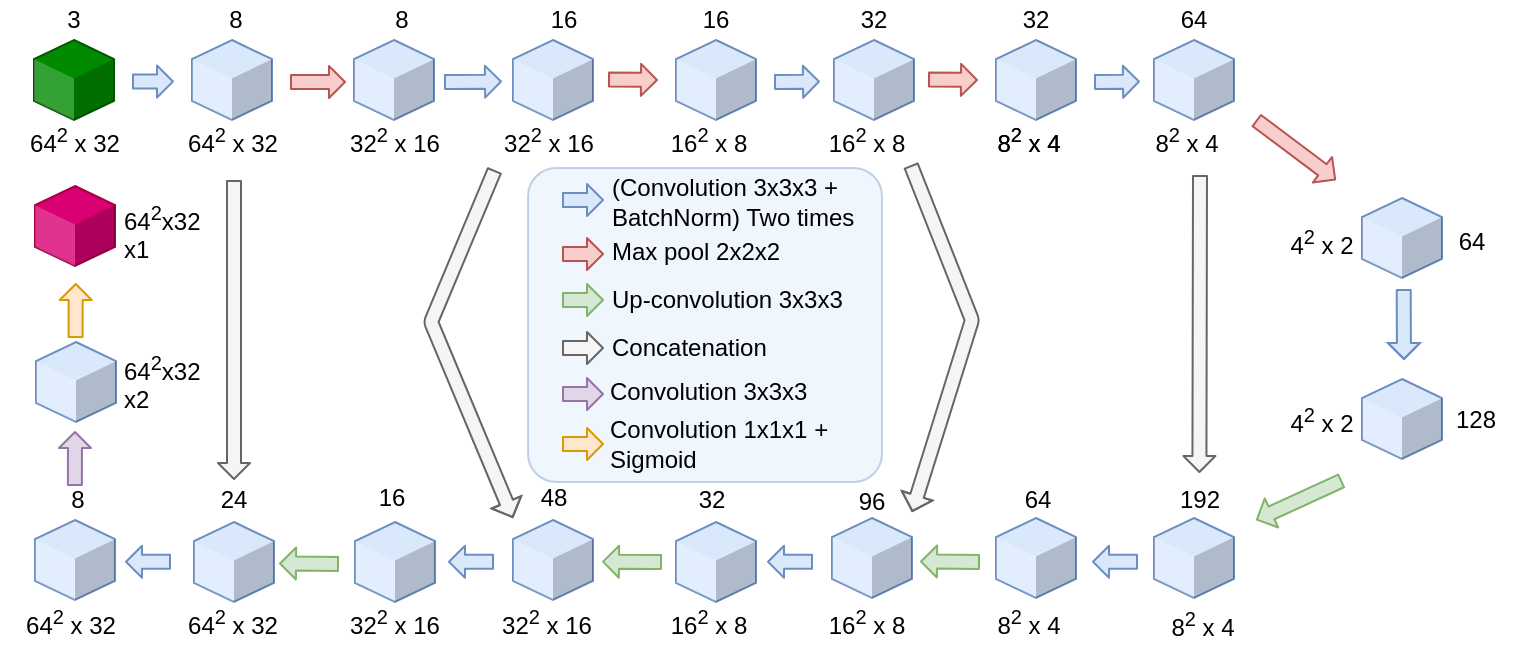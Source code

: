 <mxfile version="13.2.4" type="github">
  <diagram id="uk0_wyE1xXue0yGRrJO2" name="Page-1">
    <mxGraphModel dx="1073" dy="500" grid="1" gridSize="10" guides="1" tooltips="1" connect="1" arrows="1" fold="1" page="1" pageScale="1" pageWidth="850" pageHeight="1100" math="0" shadow="0">
      <root>
        <mxCell id="0" />
        <mxCell id="1" parent="0" />
        <mxCell id="M9ZfS2S1-SAI0km-QN79-102" value="4&lt;sup&gt;2&lt;/sup&gt; x 2" style="text;html=1;strokeColor=none;fillColor=none;align=center;verticalAlign=middle;whiteSpace=wrap;rounded=0;" parent="1" vertex="1">
          <mxGeometry x="664" y="170.5" width="40" height="20" as="geometry" />
        </mxCell>
        <mxCell id="M9ZfS2S1-SAI0km-QN79-103" value="64" style="text;html=1;strokeColor=none;fillColor=none;align=center;verticalAlign=middle;whiteSpace=wrap;rounded=0;" parent="1" vertex="1">
          <mxGeometry x="739" y="170.5" width="40" height="20" as="geometry" />
        </mxCell>
        <mxCell id="M9ZfS2S1-SAI0km-QN79-104" value="128" style="text;html=1;strokeColor=none;fillColor=none;align=center;verticalAlign=middle;whiteSpace=wrap;rounded=0;" parent="1" vertex="1">
          <mxGeometry x="741" y="259.5" width="40" height="20" as="geometry" />
        </mxCell>
        <mxCell id="M9ZfS2S1-SAI0km-QN79-107" value="" style="shape=flexArrow;endArrow=classic;html=1;endWidth=8;endSize=2.335;width=7;fillColor=#dae8fc;strokeColor=#6c8ebf;" parent="1" edge="1">
          <mxGeometry width="50" height="50" relative="1" as="geometry">
            <mxPoint x="89" y="100.75" as="sourcePoint" />
            <mxPoint x="110" y="100.75" as="targetPoint" />
          </mxGeometry>
        </mxCell>
        <mxCell id="M9ZfS2S1-SAI0km-QN79-108" value="" style="shape=flexArrow;endArrow=classic;html=1;endWidth=8;endSize=2.335;width=7;fillColor=#f8cecc;strokeColor=#b85450;" parent="1" edge="1">
          <mxGeometry width="50" height="50" relative="1" as="geometry">
            <mxPoint x="168" y="101" as="sourcePoint" />
            <mxPoint x="196" y="101" as="targetPoint" />
          </mxGeometry>
        </mxCell>
        <mxCell id="M9ZfS2S1-SAI0km-QN79-121" value="" style="shape=flexArrow;endArrow=classic;html=1;endWidth=8;endSize=2.335;width=7;fillColor=#f8cecc;strokeColor=#b85450;" parent="1" edge="1">
          <mxGeometry width="50" height="50" relative="1" as="geometry">
            <mxPoint x="327" y="99.8" as="sourcePoint" />
            <mxPoint x="352" y="100" as="targetPoint" />
          </mxGeometry>
        </mxCell>
        <mxCell id="M9ZfS2S1-SAI0km-QN79-133" value="" style="shape=flexArrow;endArrow=classic;html=1;endWidth=8;endSize=2.335;width=7;fillColor=#dae8fc;strokeColor=#6c8ebf;" parent="1" edge="1">
          <mxGeometry width="50" height="50" relative="1" as="geometry">
            <mxPoint x="410" y="101" as="sourcePoint" />
            <mxPoint x="433" y="100.75" as="targetPoint" />
          </mxGeometry>
        </mxCell>
        <mxCell id="M9ZfS2S1-SAI0km-QN79-134" value="" style="shape=flexArrow;endArrow=classic;html=1;endWidth=8;endSize=2.335;width=7;fillColor=#f8cecc;strokeColor=#b85450;" parent="1" edge="1">
          <mxGeometry width="50" height="50" relative="1" as="geometry">
            <mxPoint x="651" y="120" as="sourcePoint" />
            <mxPoint x="691" y="150" as="targetPoint" />
          </mxGeometry>
        </mxCell>
        <mxCell id="M9ZfS2S1-SAI0km-QN79-139" value="" style="shape=flexArrow;endArrow=classic;html=1;endWidth=8;endSize=2.335;width=7;fillColor=#d5e8d4;strokeColor=#82b366;" parent="1" edge="1">
          <mxGeometry width="50" height="50" relative="1" as="geometry">
            <mxPoint x="694" y="300.25" as="sourcePoint" />
            <mxPoint x="651" y="320" as="targetPoint" />
          </mxGeometry>
        </mxCell>
        <mxCell id="M9ZfS2S1-SAI0km-QN79-141" value="" style="shape=flexArrow;endArrow=classic;html=1;endWidth=8;endSize=2.335;width=7;fillColor=#dae8fc;strokeColor=#6c8ebf;" parent="1" edge="1">
          <mxGeometry width="50" height="50" relative="1" as="geometry">
            <mxPoint x="724.88" y="204.5" as="sourcePoint" />
            <mxPoint x="725" y="240" as="targetPoint" />
            <Array as="points">
              <mxPoint x="724.88" y="214.5" />
            </Array>
          </mxGeometry>
        </mxCell>
        <mxCell id="M9ZfS2S1-SAI0km-QN79-151" value="" style="shape=flexArrow;endArrow=classic;html=1;endWidth=8;endSize=2.335;width=7;fillColor=#f5f5f5;strokeColor=#666666;" parent="1" edge="1">
          <mxGeometry width="50" height="50" relative="1" as="geometry">
            <mxPoint x="623" y="147.5" as="sourcePoint" />
            <mxPoint x="622.71" y="296.5" as="targetPoint" />
          </mxGeometry>
        </mxCell>
        <mxCell id="M9ZfS2S1-SAI0km-QN79-153" value="" style="shape=flexArrow;endArrow=classic;html=1;endWidth=8;endSize=2.335;width=7;fillColor=#f5f5f5;strokeColor=#666666;" parent="1" edge="1">
          <mxGeometry width="50" height="50" relative="1" as="geometry">
            <mxPoint x="140" y="150" as="sourcePoint" />
            <mxPoint x="140" y="300" as="targetPoint" />
          </mxGeometry>
        </mxCell>
        <mxCell id="M9ZfS2S1-SAI0km-QN79-167" value="" style="shape=flexArrow;endArrow=classic;html=1;endWidth=8;endSize=2.335;width=7;fillColor=#e1d5e7;strokeColor=#9673a6;entryX=0.5;entryY=1;entryDx=0;entryDy=0;" parent="1" edge="1">
          <mxGeometry width="50" height="50" relative="1" as="geometry">
            <mxPoint x="60.44" y="303" as="sourcePoint" />
            <mxPoint x="60.5" y="275.5" as="targetPoint" />
          </mxGeometry>
        </mxCell>
        <mxCell id="M9ZfS2S1-SAI0km-QN79-172" value="&lt;br&gt;64&lt;sup&gt;2&lt;/sup&gt;x32&lt;br&gt;x2" style="text;html=1;strokeColor=none;fillColor=none;align=left;verticalAlign=middle;whiteSpace=wrap;rounded=0;opacity=40;" parent="1" vertex="1">
          <mxGeometry x="83" y="223" width="78" height="42" as="geometry" />
        </mxCell>
        <mxCell id="M9ZfS2S1-SAI0km-QN79-118" value="16" style="text;html=1;strokeColor=none;fillColor=none;align=center;verticalAlign=middle;whiteSpace=wrap;rounded=0;" parent="1" vertex="1">
          <mxGeometry x="285" y="60" width="40" height="20" as="geometry" />
        </mxCell>
        <mxCell id="M9ZfS2S1-SAI0km-QN79-119" value="" style="shape=flexArrow;endArrow=classic;html=1;endWidth=8;endSize=2.335;width=7;fillColor=#dae8fc;strokeColor=#6c8ebf;" parent="1" edge="1">
          <mxGeometry width="50" height="50" relative="1" as="geometry">
            <mxPoint x="245" y="101" as="sourcePoint" />
            <mxPoint x="274" y="100.75" as="targetPoint" />
          </mxGeometry>
        </mxCell>
        <mxCell id="_29m7gfGKAqOSnUqM2Du-5" value="" style="shape=flexArrow;endArrow=classic;html=1;endWidth=8;endSize=2.335;width=7;fillColor=#f8cecc;strokeColor=#b85450;" edge="1" parent="1">
          <mxGeometry width="50" height="50" relative="1" as="geometry">
            <mxPoint x="487" y="99.8" as="sourcePoint" />
            <mxPoint x="512" y="100" as="targetPoint" />
          </mxGeometry>
        </mxCell>
        <mxCell id="_29m7gfGKAqOSnUqM2Du-13" value="" style="shape=flexArrow;endArrow=classic;html=1;endWidth=8;endSize=2.335;width=7;fillColor=#dae8fc;strokeColor=#6c8ebf;" edge="1" parent="1">
          <mxGeometry width="50" height="50" relative="1" as="geometry">
            <mxPoint x="570" y="101" as="sourcePoint" />
            <mxPoint x="593" y="100.75" as="targetPoint" />
          </mxGeometry>
        </mxCell>
        <mxCell id="M9ZfS2S1-SAI0km-QN79-79" value="64" style="text;html=1;strokeColor=none;fillColor=none;align=center;verticalAlign=middle;whiteSpace=wrap;rounded=0;" parent="1" vertex="1">
          <mxGeometry x="522" y="300" width="40" height="20" as="geometry" />
        </mxCell>
        <mxCell id="M9ZfS2S1-SAI0km-QN79-82" value="192" style="text;html=1;strokeColor=none;fillColor=none;align=center;verticalAlign=middle;whiteSpace=wrap;rounded=0;" parent="1" vertex="1">
          <mxGeometry x="603" y="300" width="40" height="20" as="geometry" />
        </mxCell>
        <mxCell id="M9ZfS2S1-SAI0km-QN79-136" value="" style="shape=flexArrow;endArrow=classic;html=1;endWidth=8;endSize=2.335;width=7;fillColor=#dae8fc;strokeColor=#6c8ebf;" parent="1" edge="1">
          <mxGeometry width="50" height="50" relative="1" as="geometry">
            <mxPoint x="592" y="340.88" as="sourcePoint" />
            <mxPoint x="569" y="340.88" as="targetPoint" />
          </mxGeometry>
        </mxCell>
        <mxCell id="_29m7gfGKAqOSnUqM2Du-17" value="32&lt;sup&gt;2&lt;/sup&gt; x 16" style="text;html=1;strokeColor=none;fillColor=none;align=center;verticalAlign=middle;whiteSpace=wrap;rounded=0;" vertex="1" parent="1">
          <mxGeometry x="262.5" y="120" width="69" height="20" as="geometry" />
        </mxCell>
        <mxCell id="_29m7gfGKAqOSnUqM2Du-21" value="8&lt;sup&gt;2&lt;/sup&gt; x 4" style="text;html=1;strokeColor=none;fillColor=none;align=center;verticalAlign=middle;whiteSpace=wrap;rounded=0;" vertex="1" parent="1">
          <mxGeometry x="503" y="120" width="69" height="20" as="geometry" />
        </mxCell>
        <mxCell id="_29m7gfGKAqOSnUqM2Du-22" value="4&lt;sup&gt;2&lt;/sup&gt; x 2" style="text;html=1;strokeColor=none;fillColor=none;align=center;verticalAlign=middle;whiteSpace=wrap;rounded=0;" vertex="1" parent="1">
          <mxGeometry x="664" y="259.5" width="40" height="20" as="geometry" />
        </mxCell>
        <mxCell id="_29m7gfGKAqOSnUqM2Du-34" value="" style="shape=flexArrow;endArrow=classic;html=1;endWidth=8;endSize=2.335;width=7;fillColor=#f5f5f5;strokeColor=#666666;exitX=0.818;exitY=1.129;exitDx=0;exitDy=0;exitPerimeter=0;entryX=1;entryY=0.75;entryDx=0;entryDy=0;" edge="1" parent="1" source="_29m7gfGKAqOSnUqM2Du-20" target="M9ZfS2S1-SAI0km-QN79-75">
          <mxGeometry width="50" height="50" relative="1" as="geometry">
            <mxPoint x="484.29" y="148.5" as="sourcePoint" />
            <mxPoint x="484" y="297.5" as="targetPoint" />
            <Array as="points">
              <mxPoint x="509" y="220" />
            </Array>
          </mxGeometry>
        </mxCell>
        <mxCell id="_29m7gfGKAqOSnUqM2Du-35" value="" style="shape=flexArrow;endArrow=classic;html=1;endWidth=8;endSize=2.335;width=7;fillColor=#f5f5f5;strokeColor=#666666;exitX=0.114;exitY=1.25;exitDx=0;exitDy=0;exitPerimeter=0;entryX=0;entryY=1;entryDx=0;entryDy=0;" edge="1" parent="1" source="_29m7gfGKAqOSnUqM2Du-17" target="M9ZfS2S1-SAI0km-QN79-69">
          <mxGeometry width="50" height="50" relative="1" as="geometry">
            <mxPoint x="267.5" y="151" as="sourcePoint" />
            <mxPoint x="267.58" y="300" as="targetPoint" />
            <Array as="points">
              <mxPoint x="238.5" y="221" />
            </Array>
          </mxGeometry>
        </mxCell>
        <mxCell id="_29m7gfGKAqOSnUqM2Du-39" value="&lt;br&gt;64&lt;sup&gt;2&lt;/sup&gt;x32&lt;br&gt;x1" style="text;html=1;strokeColor=none;fillColor=none;align=left;verticalAlign=middle;whiteSpace=wrap;rounded=0;opacity=40;" vertex="1" parent="1">
          <mxGeometry x="83" y="147.5" width="78" height="42" as="geometry" />
        </mxCell>
        <mxCell id="_29m7gfGKAqOSnUqM2Du-47" value="" style="group" vertex="1" connectable="0" parent="1">
          <mxGeometry x="304" y="151" width="217" height="150" as="geometry" />
        </mxCell>
        <mxCell id="M9ZfS2S1-SAI0km-QN79-166" value="" style="rounded=1;whiteSpace=wrap;html=1;align=left;arcSize=9;fillColor=#dae8fc;strokeColor=#6c8ebf;opacity=40;" parent="_29m7gfGKAqOSnUqM2Du-47" vertex="1">
          <mxGeometry x="-17" y="-7" width="177" height="157" as="geometry" />
        </mxCell>
        <mxCell id="M9ZfS2S1-SAI0km-QN79-155" value="" style="shape=flexArrow;endArrow=classic;html=1;endWidth=8;endSize=2.335;width=7;fillColor=#dae8fc;strokeColor=#6c8ebf;" parent="_29m7gfGKAqOSnUqM2Du-47" edge="1">
          <mxGeometry width="50" height="50" relative="1" as="geometry">
            <mxPoint y="9" as="sourcePoint" />
            <mxPoint x="21" y="9" as="targetPoint" />
          </mxGeometry>
        </mxCell>
        <mxCell id="M9ZfS2S1-SAI0km-QN79-156" value="" style="shape=flexArrow;endArrow=classic;html=1;endWidth=8;endSize=2.335;width=7;fillColor=#f8cecc;strokeColor=#b85450;" parent="_29m7gfGKAqOSnUqM2Du-47" edge="1">
          <mxGeometry width="50" height="50" relative="1" as="geometry">
            <mxPoint y="36" as="sourcePoint" />
            <mxPoint x="21" y="36" as="targetPoint" />
          </mxGeometry>
        </mxCell>
        <mxCell id="M9ZfS2S1-SAI0km-QN79-157" value="" style="shape=flexArrow;endArrow=classic;html=1;endWidth=8;endSize=2.335;width=7;fillColor=#d5e8d4;strokeColor=#82b366;" parent="_29m7gfGKAqOSnUqM2Du-47" edge="1">
          <mxGeometry width="50" height="50" relative="1" as="geometry">
            <mxPoint y="59" as="sourcePoint" />
            <mxPoint x="21" y="59" as="targetPoint" />
          </mxGeometry>
        </mxCell>
        <mxCell id="M9ZfS2S1-SAI0km-QN79-158" value="" style="shape=flexArrow;endArrow=classic;html=1;endWidth=8;endSize=2.335;width=7;fillColor=#f5f5f5;strokeColor=#666666;" parent="_29m7gfGKAqOSnUqM2Du-47" edge="1">
          <mxGeometry width="50" height="50" relative="1" as="geometry">
            <mxPoint y="83" as="sourcePoint" />
            <mxPoint x="21" y="83" as="targetPoint" />
          </mxGeometry>
        </mxCell>
        <mxCell id="M9ZfS2S1-SAI0km-QN79-159" value="&lt;div&gt;(Convolution 3x3x3 + &lt;br&gt;&lt;/div&gt;&lt;div&gt;BatchNorm) Two times&lt;/div&gt;" style="text;html=1;strokeColor=none;fillColor=none;align=left;verticalAlign=middle;whiteSpace=wrap;rounded=0;" parent="_29m7gfGKAqOSnUqM2Du-47" vertex="1">
          <mxGeometry x="22.5" width="194.5" height="20" as="geometry" />
        </mxCell>
        <mxCell id="M9ZfS2S1-SAI0km-QN79-160" value="Max pool 2x2x2" style="text;html=1;strokeColor=none;fillColor=none;align=left;verticalAlign=middle;whiteSpace=wrap;rounded=0;" parent="_29m7gfGKAqOSnUqM2Du-47" vertex="1">
          <mxGeometry x="22.5" y="25" width="162.5" height="20" as="geometry" />
        </mxCell>
        <mxCell id="M9ZfS2S1-SAI0km-QN79-161" value="Up-convolution 3x3x3" style="text;html=1;strokeColor=none;fillColor=none;align=left;verticalAlign=middle;whiteSpace=wrap;rounded=0;" parent="_29m7gfGKAqOSnUqM2Du-47" vertex="1">
          <mxGeometry x="22.5" y="49" width="137.5" height="20" as="geometry" />
        </mxCell>
        <mxCell id="M9ZfS2S1-SAI0km-QN79-162" value="Concatenation" style="text;html=1;strokeColor=none;fillColor=none;align=left;verticalAlign=middle;whiteSpace=wrap;rounded=0;" parent="_29m7gfGKAqOSnUqM2Du-47" vertex="1">
          <mxGeometry x="22.5" y="73" width="177.5" height="20" as="geometry" />
        </mxCell>
        <mxCell id="M9ZfS2S1-SAI0km-QN79-164" value="" style="shape=flexArrow;endArrow=classic;html=1;endWidth=8;endSize=2.335;width=7;fillColor=#e1d5e7;strokeColor=#9673a6;" parent="_29m7gfGKAqOSnUqM2Du-47" edge="1">
          <mxGeometry width="50" height="50" relative="1" as="geometry">
            <mxPoint y="106" as="sourcePoint" />
            <mxPoint x="21" y="106" as="targetPoint" />
          </mxGeometry>
        </mxCell>
        <mxCell id="M9ZfS2S1-SAI0km-QN79-165" value="Convolution 3x3x3" style="text;html=1;strokeColor=none;fillColor=none;align=left;verticalAlign=middle;whiteSpace=wrap;rounded=0;" parent="_29m7gfGKAqOSnUqM2Du-47" vertex="1">
          <mxGeometry x="21.5" y="95" width="162.5" height="20" as="geometry" />
        </mxCell>
        <mxCell id="_29m7gfGKAqOSnUqM2Du-41" value="" style="shape=flexArrow;endArrow=classic;html=1;endWidth=8;endSize=2.335;width=7;fillColor=#ffe6cc;strokeColor=#d79b00;" edge="1" parent="_29m7gfGKAqOSnUqM2Du-47">
          <mxGeometry width="50" height="50" relative="1" as="geometry">
            <mxPoint y="131" as="sourcePoint" />
            <mxPoint x="21" y="131" as="targetPoint" />
          </mxGeometry>
        </mxCell>
        <mxCell id="_29m7gfGKAqOSnUqM2Du-42" value="&lt;div&gt;Convolution 1x1x1 + &lt;br&gt;&lt;/div&gt;&lt;div&gt;Sigmoid&lt;/div&gt;" style="text;html=1;strokeColor=none;fillColor=none;align=left;verticalAlign=middle;whiteSpace=wrap;rounded=0;" vertex="1" parent="_29m7gfGKAqOSnUqM2Du-47">
          <mxGeometry x="21.5" y="121" width="162.5" height="20" as="geometry" />
        </mxCell>
        <mxCell id="_29m7gfGKAqOSnUqM2Du-78" value="" style="verticalLabelPosition=bottom;verticalAlign=top;html=1;shape=mxgraph.infographic.shadedCube;isoAngle=15;fillColor=#dae8fc;strokeColor=#6c8ebf;" vertex="1" parent="1">
          <mxGeometry x="40.5" y="320" width="40" height="40" as="geometry" />
        </mxCell>
        <mxCell id="M9ZfS2S1-SAI0km-QN79-62" value="24" style="text;html=1;strokeColor=none;fillColor=none;align=center;verticalAlign=middle;whiteSpace=wrap;rounded=0;" parent="1" vertex="1">
          <mxGeometry x="120" y="300" width="40" height="20" as="geometry" />
        </mxCell>
        <mxCell id="M9ZfS2S1-SAI0km-QN79-147" value="" style="shape=flexArrow;endArrow=classic;html=1;endWidth=8;endSize=2.335;width=7;fillColor=#dae8fc;strokeColor=#6c8ebf;" parent="1" edge="1">
          <mxGeometry width="50" height="50" relative="1" as="geometry">
            <mxPoint x="108.5" y="340.88" as="sourcePoint" />
            <mxPoint x="85.5" y="340.88" as="targetPoint" />
          </mxGeometry>
        </mxCell>
        <mxCell id="_29m7gfGKAqOSnUqM2Du-28" value="8&lt;sup&gt;2&lt;/sup&gt; x 4" style="text;html=1;strokeColor=none;fillColor=none;align=center;verticalAlign=middle;whiteSpace=wrap;rounded=0;" vertex="1" parent="1">
          <mxGeometry x="590" y="362" width="69" height="20" as="geometry" />
        </mxCell>
        <mxCell id="M9ZfS2S1-SAI0km-QN79-137" value="" style="shape=flexArrow;endArrow=classic;html=1;endWidth=8;endSize=2.335;width=7;fillColor=#d5e8d4;strokeColor=#82b366;" parent="1" edge="1">
          <mxGeometry width="50" height="50" relative="1" as="geometry">
            <mxPoint x="513" y="340.96" as="sourcePoint" />
            <mxPoint x="483" y="340.71" as="targetPoint" />
          </mxGeometry>
        </mxCell>
        <mxCell id="_29m7gfGKAqOSnUqM2Du-32" value="" style="shape=flexArrow;endArrow=classic;html=1;endWidth=8;endSize=2.335;width=7;fillColor=#dae8fc;strokeColor=#6c8ebf;" edge="1" parent="1">
          <mxGeometry width="50" height="50" relative="1" as="geometry">
            <mxPoint x="270" y="340.88" as="sourcePoint" />
            <mxPoint x="247" y="340.88" as="targetPoint" />
          </mxGeometry>
        </mxCell>
        <mxCell id="M9ZfS2S1-SAI0km-QN79-59" value="8" style="text;html=1;strokeColor=none;fillColor=none;align=center;verticalAlign=middle;whiteSpace=wrap;rounded=0;" parent="1" vertex="1">
          <mxGeometry x="41.5" y="300" width="40" height="20" as="geometry" />
        </mxCell>
        <mxCell id="_29m7gfGKAqOSnUqM2Du-23" value="64&lt;sup&gt;2&lt;/sup&gt; x 32" style="text;html=1;strokeColor=none;fillColor=none;align=center;verticalAlign=middle;whiteSpace=wrap;rounded=0;" vertex="1" parent="1">
          <mxGeometry x="23.5" y="361" width="69" height="20" as="geometry" />
        </mxCell>
        <mxCell id="_29m7gfGKAqOSnUqM2Du-24" value="64&lt;sup&gt;2&lt;/sup&gt; x 32" style="text;html=1;strokeColor=none;fillColor=none;align=center;verticalAlign=middle;whiteSpace=wrap;rounded=0;" vertex="1" parent="1">
          <mxGeometry x="104.5" y="361" width="69" height="20" as="geometry" />
        </mxCell>
        <mxCell id="_29m7gfGKAqOSnUqM2Du-25" value="32&lt;sup&gt;2&lt;/sup&gt; x 16" style="text;html=1;strokeColor=none;fillColor=none;align=center;verticalAlign=middle;whiteSpace=wrap;rounded=0;" vertex="1" parent="1">
          <mxGeometry x="185.5" y="361" width="69" height="20" as="geometry" />
        </mxCell>
        <mxCell id="_29m7gfGKAqOSnUqM2Du-26" value="16&lt;sup&gt;2&lt;/sup&gt; x 8" style="text;html=1;strokeColor=none;fillColor=none;align=center;verticalAlign=middle;whiteSpace=wrap;rounded=0;" vertex="1" parent="1">
          <mxGeometry x="342.5" y="361" width="69" height="20" as="geometry" />
        </mxCell>
        <mxCell id="_29m7gfGKAqOSnUqM2Du-27" value="16&lt;sup&gt;2&lt;/sup&gt; x 8" style="text;html=1;strokeColor=none;fillColor=none;align=center;verticalAlign=middle;whiteSpace=wrap;rounded=0;" vertex="1" parent="1">
          <mxGeometry x="421.5" y="361" width="69" height="20" as="geometry" />
        </mxCell>
        <mxCell id="_29m7gfGKAqOSnUqM2Du-29" value="32&lt;sup&gt;2&lt;/sup&gt; x 16" style="text;html=1;strokeColor=none;fillColor=none;align=center;verticalAlign=middle;whiteSpace=wrap;rounded=0;" vertex="1" parent="1">
          <mxGeometry x="262" y="361" width="69" height="20" as="geometry" />
        </mxCell>
        <mxCell id="_29m7gfGKAqOSnUqM2Du-30" value="8&lt;sup&gt;2&lt;/sup&gt; x 4" style="text;html=1;strokeColor=none;fillColor=none;align=center;verticalAlign=middle;whiteSpace=wrap;rounded=0;" vertex="1" parent="1">
          <mxGeometry x="502.5" y="361" width="69" height="20" as="geometry" />
        </mxCell>
        <mxCell id="M9ZfS2S1-SAI0km-QN79-65" value="16" style="text;html=1;strokeColor=none;fillColor=none;align=center;verticalAlign=middle;whiteSpace=wrap;rounded=0;" parent="1" vertex="1">
          <mxGeometry x="198.5" y="299" width="40" height="20" as="geometry" />
        </mxCell>
        <mxCell id="M9ZfS2S1-SAI0km-QN79-138" value="" style="shape=flexArrow;endArrow=classic;html=1;endWidth=8;endSize=2.335;width=7;fillColor=#d5e8d4;strokeColor=#82b366;" parent="1" edge="1">
          <mxGeometry width="50" height="50" relative="1" as="geometry">
            <mxPoint x="192.5" y="341.96" as="sourcePoint" />
            <mxPoint x="162.5" y="341.71" as="targetPoint" />
          </mxGeometry>
        </mxCell>
        <mxCell id="M9ZfS2S1-SAI0km-QN79-69" value="48" style="text;html=1;strokeColor=none;fillColor=none;align=center;verticalAlign=middle;whiteSpace=wrap;rounded=0;" parent="1" vertex="1">
          <mxGeometry x="279.5" y="299" width="40" height="20" as="geometry" />
        </mxCell>
        <mxCell id="M9ZfS2S1-SAI0km-QN79-72" value="32" style="text;html=1;strokeColor=none;fillColor=none;align=center;verticalAlign=middle;whiteSpace=wrap;rounded=0;" parent="1" vertex="1">
          <mxGeometry x="359" y="300" width="40" height="20" as="geometry" />
        </mxCell>
        <mxCell id="M9ZfS2S1-SAI0km-QN79-146" value="" style="shape=flexArrow;endArrow=classic;html=1;endWidth=8;endSize=2.335;width=7;fillColor=#dae8fc;strokeColor=#6c8ebf;" parent="1" edge="1">
          <mxGeometry width="50" height="50" relative="1" as="geometry">
            <mxPoint x="429.5" y="340.88" as="sourcePoint" />
            <mxPoint x="406.5" y="340.88" as="targetPoint" />
          </mxGeometry>
        </mxCell>
        <mxCell id="_29m7gfGKAqOSnUqM2Du-33" value="" style="shape=flexArrow;endArrow=classic;html=1;endWidth=8;endSize=2.335;width=7;fillColor=#d5e8d4;strokeColor=#82b366;" edge="1" parent="1">
          <mxGeometry width="50" height="50" relative="1" as="geometry">
            <mxPoint x="354" y="341.05" as="sourcePoint" />
            <mxPoint x="324" y="340.8" as="targetPoint" />
          </mxGeometry>
        </mxCell>
        <mxCell id="M9ZfS2S1-SAI0km-QN79-75" value="96" style="text;html=1;strokeColor=none;fillColor=none;align=center;verticalAlign=middle;whiteSpace=wrap;rounded=0;" parent="1" vertex="1">
          <mxGeometry x="439" y="301" width="40" height="20" as="geometry" />
        </mxCell>
        <mxCell id="_29m7gfGKAqOSnUqM2Du-12" value="64" style="text;html=1;strokeColor=none;fillColor=none;align=center;verticalAlign=middle;whiteSpace=wrap;rounded=0;" vertex="1" parent="1">
          <mxGeometry x="600" y="60" width="40" height="20" as="geometry" />
        </mxCell>
        <mxCell id="_29m7gfGKAqOSnUqM2Du-18" value="8&lt;sup&gt;2&lt;/sup&gt; x 4" style="text;html=1;strokeColor=none;fillColor=none;align=center;verticalAlign=middle;whiteSpace=wrap;rounded=0;" vertex="1" parent="1">
          <mxGeometry x="582" y="120" width="69" height="20" as="geometry" />
        </mxCell>
        <mxCell id="_29m7gfGKAqOSnUqM2Du-8" value="8&lt;sup&gt;2&lt;/sup&gt; x 4" style="text;html=1;strokeColor=none;fillColor=none;align=center;verticalAlign=middle;whiteSpace=wrap;rounded=0;" vertex="1" parent="1">
          <mxGeometry x="503" y="120" width="69" height="20" as="geometry" />
        </mxCell>
        <mxCell id="_29m7gfGKAqOSnUqM2Du-9" value="32" style="text;html=1;strokeColor=none;fillColor=none;align=center;verticalAlign=middle;whiteSpace=wrap;rounded=0;" vertex="1" parent="1">
          <mxGeometry x="521" y="60" width="40" height="20" as="geometry" />
        </mxCell>
        <mxCell id="M9ZfS2S1-SAI0km-QN79-128" value="32" style="text;html=1;strokeColor=none;fillColor=none;align=center;verticalAlign=middle;whiteSpace=wrap;rounded=0;" parent="1" vertex="1">
          <mxGeometry x="440" y="60" width="40" height="20" as="geometry" />
        </mxCell>
        <mxCell id="_29m7gfGKAqOSnUqM2Du-20" value="16&lt;sup&gt;2&lt;/sup&gt; x 8" style="text;html=1;strokeColor=none;fillColor=none;align=center;verticalAlign=middle;whiteSpace=wrap;rounded=0;" vertex="1" parent="1">
          <mxGeometry x="422" y="120" width="69" height="20" as="geometry" />
        </mxCell>
        <mxCell id="M9ZfS2S1-SAI0km-QN79-124" value="16&lt;sup&gt;2&lt;/sup&gt; x 8" style="text;html=1;strokeColor=none;fillColor=none;align=center;verticalAlign=middle;whiteSpace=wrap;rounded=0;" parent="1" vertex="1">
          <mxGeometry x="343" y="120" width="69" height="20" as="geometry" />
        </mxCell>
        <mxCell id="M9ZfS2S1-SAI0km-QN79-125" value="16" style="text;html=1;strokeColor=none;fillColor=none;align=center;verticalAlign=middle;whiteSpace=wrap;rounded=0;" parent="1" vertex="1">
          <mxGeometry x="361" y="60" width="40" height="20" as="geometry" />
        </mxCell>
        <mxCell id="M9ZfS2S1-SAI0km-QN79-111" value="32&lt;sup&gt;2&lt;/sup&gt; x 16" style="text;html=1;strokeColor=none;fillColor=none;align=center;verticalAlign=middle;whiteSpace=wrap;rounded=0;" parent="1" vertex="1">
          <mxGeometry x="186" y="120" width="69" height="20" as="geometry" />
        </mxCell>
        <mxCell id="M9ZfS2S1-SAI0km-QN79-112" value="8" style="text;html=1;strokeColor=none;fillColor=none;align=center;verticalAlign=middle;whiteSpace=wrap;rounded=0;" parent="1" vertex="1">
          <mxGeometry x="204" y="60" width="40" height="20" as="geometry" />
        </mxCell>
        <mxCell id="M9ZfS2S1-SAI0km-QN79-12" value="8" style="text;html=1;strokeColor=none;fillColor=none;align=center;verticalAlign=middle;whiteSpace=wrap;rounded=0;" parent="1" vertex="1">
          <mxGeometry x="121" y="60" width="40" height="20" as="geometry" />
        </mxCell>
        <mxCell id="_29m7gfGKAqOSnUqM2Du-16" value="64&lt;sup&gt;2&lt;/sup&gt; x 32" style="text;html=1;strokeColor=none;fillColor=none;align=center;verticalAlign=middle;whiteSpace=wrap;rounded=0;" vertex="1" parent="1">
          <mxGeometry x="105" y="120" width="69" height="20" as="geometry" />
        </mxCell>
        <mxCell id="_29m7gfGKAqOSnUqM2Du-80" value="" style="verticalLabelPosition=bottom;verticalAlign=top;html=1;shape=mxgraph.infographic.shadedCube;isoAngle=15;fillColor=#dae8fc;strokeColor=#6c8ebf;" vertex="1" parent="1">
          <mxGeometry x="120" y="321" width="40" height="40" as="geometry" />
        </mxCell>
        <mxCell id="_29m7gfGKAqOSnUqM2Du-81" value="" style="verticalLabelPosition=bottom;verticalAlign=top;html=1;shape=mxgraph.infographic.shadedCube;isoAngle=15;fillColor=#dae8fc;strokeColor=#6c8ebf;" vertex="1" parent="1">
          <mxGeometry x="279.5" y="320" width="40" height="40" as="geometry" />
        </mxCell>
        <mxCell id="_29m7gfGKAqOSnUqM2Du-82" value="" style="verticalLabelPosition=bottom;verticalAlign=top;html=1;shape=mxgraph.infographic.shadedCube;isoAngle=15;fillColor=#dae8fc;strokeColor=#6c8ebf;" vertex="1" parent="1">
          <mxGeometry x="200.5" y="321" width="40" height="40" as="geometry" />
        </mxCell>
        <mxCell id="_29m7gfGKAqOSnUqM2Du-83" value="" style="verticalLabelPosition=bottom;verticalAlign=top;html=1;shape=mxgraph.infographic.shadedCube;isoAngle=15;fillColor=#dae8fc;strokeColor=#6c8ebf;" vertex="1" parent="1">
          <mxGeometry x="361" y="321" width="40" height="40" as="geometry" />
        </mxCell>
        <mxCell id="_29m7gfGKAqOSnUqM2Du-84" value="" style="verticalLabelPosition=bottom;verticalAlign=top;html=1;shape=mxgraph.infographic.shadedCube;isoAngle=15;fillColor=#dae8fc;strokeColor=#6c8ebf;" vertex="1" parent="1">
          <mxGeometry x="439" y="319" width="40" height="40" as="geometry" />
        </mxCell>
        <mxCell id="_29m7gfGKAqOSnUqM2Du-85" value="" style="verticalLabelPosition=bottom;verticalAlign=top;html=1;shape=mxgraph.infographic.shadedCube;isoAngle=15;fillColor=#dae8fc;strokeColor=#6c8ebf;" vertex="1" parent="1">
          <mxGeometry x="521" y="319" width="40" height="40" as="geometry" />
        </mxCell>
        <mxCell id="_29m7gfGKAqOSnUqM2Du-86" value="" style="verticalLabelPosition=bottom;verticalAlign=top;html=1;shape=mxgraph.infographic.shadedCube;isoAngle=15;fillColor=#dae8fc;strokeColor=#6c8ebf;" vertex="1" parent="1">
          <mxGeometry x="600" y="319" width="40" height="40" as="geometry" />
        </mxCell>
        <mxCell id="_29m7gfGKAqOSnUqM2Du-87" value="" style="verticalLabelPosition=bottom;verticalAlign=top;html=1;shape=mxgraph.infographic.shadedCube;isoAngle=15;fillColor=#dae8fc;strokeColor=#6c8ebf;" vertex="1" parent="1">
          <mxGeometry x="704" y="249.5" width="40" height="40" as="geometry" />
        </mxCell>
        <mxCell id="_29m7gfGKAqOSnUqM2Du-88" value="" style="verticalLabelPosition=bottom;verticalAlign=top;html=1;shape=mxgraph.infographic.shadedCube;isoAngle=15;fillColor=#dae8fc;strokeColor=#6c8ebf;" vertex="1" parent="1">
          <mxGeometry x="704" y="159" width="40" height="40" as="geometry" />
        </mxCell>
        <mxCell id="_29m7gfGKAqOSnUqM2Du-89" value="" style="verticalLabelPosition=bottom;verticalAlign=top;html=1;shape=mxgraph.infographic.shadedCube;isoAngle=15;fillColor=#dae8fc;strokeColor=#6c8ebf;" vertex="1" parent="1">
          <mxGeometry x="600" y="80" width="40" height="40" as="geometry" />
        </mxCell>
        <mxCell id="_29m7gfGKAqOSnUqM2Du-90" value="" style="verticalLabelPosition=bottom;verticalAlign=top;html=1;shape=mxgraph.infographic.shadedCube;isoAngle=15;fillColor=#dae8fc;strokeColor=#6c8ebf;" vertex="1" parent="1">
          <mxGeometry x="521" y="80" width="40" height="40" as="geometry" />
        </mxCell>
        <mxCell id="_29m7gfGKAqOSnUqM2Du-91" value="" style="verticalLabelPosition=bottom;verticalAlign=top;html=1;shape=mxgraph.infographic.shadedCube;isoAngle=15;fillColor=#dae8fc;strokeColor=#6c8ebf;" vertex="1" parent="1">
          <mxGeometry x="440" y="80" width="40" height="40" as="geometry" />
        </mxCell>
        <mxCell id="_29m7gfGKAqOSnUqM2Du-92" value="" style="verticalLabelPosition=bottom;verticalAlign=top;html=1;shape=mxgraph.infographic.shadedCube;isoAngle=15;fillColor=#dae8fc;strokeColor=#6c8ebf;" vertex="1" parent="1">
          <mxGeometry x="361" y="80" width="40" height="40" as="geometry" />
        </mxCell>
        <mxCell id="_29m7gfGKAqOSnUqM2Du-93" value="" style="verticalLabelPosition=bottom;verticalAlign=top;html=1;shape=mxgraph.infographic.shadedCube;isoAngle=15;fillColor=#dae8fc;strokeColor=#6c8ebf;" vertex="1" parent="1">
          <mxGeometry x="279.5" y="80" width="40" height="40" as="geometry" />
        </mxCell>
        <mxCell id="_29m7gfGKAqOSnUqM2Du-94" value="" style="verticalLabelPosition=bottom;verticalAlign=top;html=1;shape=mxgraph.infographic.shadedCube;isoAngle=15;fillColor=#dae8fc;strokeColor=#6c8ebf;" vertex="1" parent="1">
          <mxGeometry x="200" y="80" width="40" height="40" as="geometry" />
        </mxCell>
        <mxCell id="_29m7gfGKAqOSnUqM2Du-95" value="" style="verticalLabelPosition=bottom;verticalAlign=top;html=1;shape=mxgraph.infographic.shadedCube;isoAngle=15;fillColor=#dae8fc;strokeColor=#6c8ebf;" vertex="1" parent="1">
          <mxGeometry x="119" y="80" width="40" height="40" as="geometry" />
        </mxCell>
        <mxCell id="_29m7gfGKAqOSnUqM2Du-96" value="" style="verticalLabelPosition=bottom;verticalAlign=top;html=1;shape=mxgraph.infographic.shadedCube;isoAngle=15;fillColor=#dae8fc;strokeColor=#6c8ebf;" vertex="1" parent="1">
          <mxGeometry x="41" y="231" width="40" height="40" as="geometry" />
        </mxCell>
        <mxCell id="_29m7gfGKAqOSnUqM2Du-40" value="" style="shape=flexArrow;endArrow=classic;html=1;endWidth=8;endSize=2.335;width=7;fillColor=#ffe6cc;strokeColor=#d79b00;entryX=0.5;entryY=1;entryDx=0;entryDy=0;" edge="1" parent="1">
          <mxGeometry width="50" height="50" relative="1" as="geometry">
            <mxPoint x="60.8" y="229" as="sourcePoint" />
            <mxPoint x="60.86" y="201.5" as="targetPoint" />
          </mxGeometry>
        </mxCell>
        <mxCell id="M9ZfS2S1-SAI0km-QN79-6" value="64&lt;sup&gt;2&lt;/sup&gt; x 32" style="text;html=1;strokeColor=none;fillColor=none;align=center;verticalAlign=middle;whiteSpace=wrap;rounded=0;" parent="1" vertex="1">
          <mxGeometry x="26" y="120" width="69" height="20" as="geometry" />
        </mxCell>
        <mxCell id="M9ZfS2S1-SAI0km-QN79-7" value="3" style="text;html=1;strokeColor=none;fillColor=none;align=center;verticalAlign=middle;whiteSpace=wrap;rounded=0;" parent="1" vertex="1">
          <mxGeometry x="40" y="60" width="40" height="20" as="geometry" />
        </mxCell>
        <mxCell id="_29m7gfGKAqOSnUqM2Du-98" value="" style="verticalLabelPosition=bottom;verticalAlign=top;html=1;shape=mxgraph.infographic.shadedCube;isoAngle=15;fillColor=#008a00;strokeColor=#005700;fontColor=#ffffff;" vertex="1" parent="1">
          <mxGeometry x="40" y="80" width="40" height="40" as="geometry" />
        </mxCell>
        <mxCell id="_29m7gfGKAqOSnUqM2Du-99" value="" style="verticalLabelPosition=bottom;verticalAlign=top;html=1;shape=mxgraph.infographic.shadedCube;isoAngle=15;fillColor=#d80073;strokeColor=#A50040;fontColor=#ffffff;" vertex="1" parent="1">
          <mxGeometry x="40.5" y="153" width="40" height="40" as="geometry" />
        </mxCell>
      </root>
    </mxGraphModel>
  </diagram>
</mxfile>
